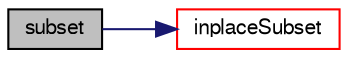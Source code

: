 digraph "subset"
{
  bgcolor="transparent";
  edge [fontname="FreeSans",fontsize="10",labelfontname="FreeSans",labelfontsize="10"];
  node [fontname="FreeSans",fontsize="10",shape=record];
  rankdir="LR";
  Node9394 [label="subset",height=0.2,width=0.4,color="black", fillcolor="grey75", style="filled", fontcolor="black"];
  Node9394 -> Node9395 [color="midnightblue",fontsize="10",style="solid",fontname="FreeSans"];
  Node9395 [label="inplaceSubset",height=0.2,width=0.4,color="red",URL="$a21124.html#a42646732972db3a8e8af557f0d311f8c",tooltip="Inplace extract elements of List when select is a certain value. "];
}
